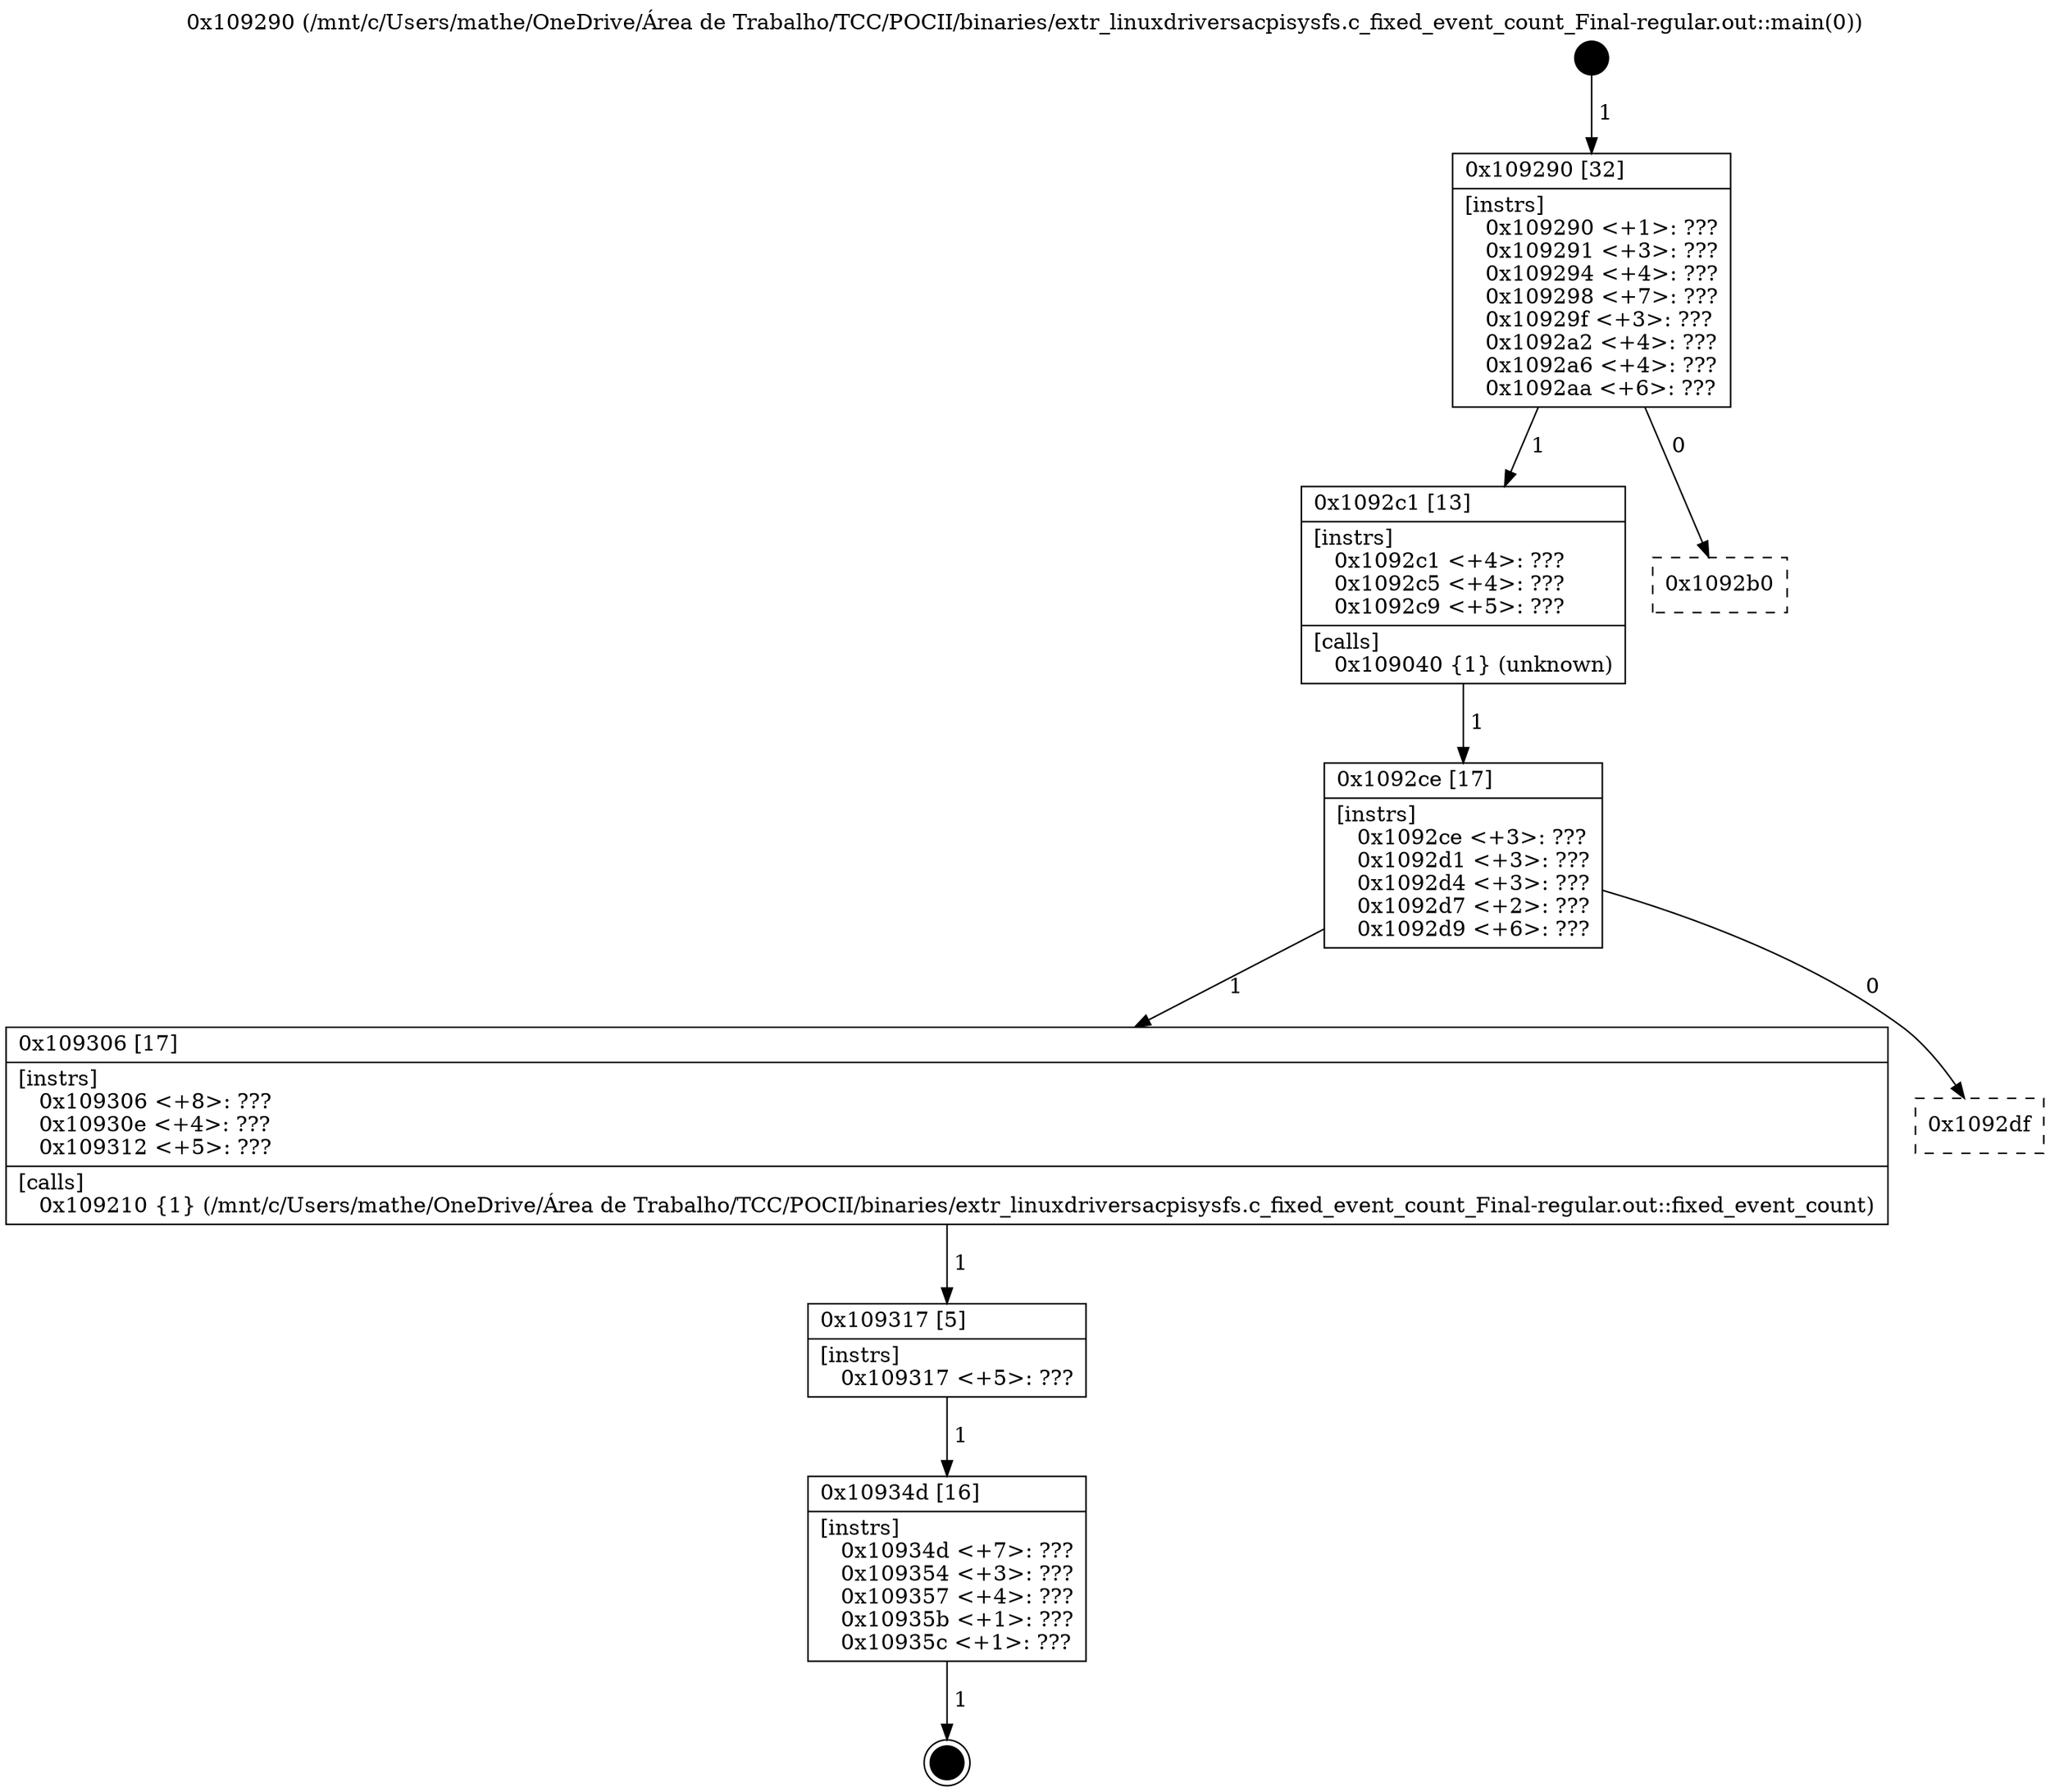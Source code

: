 digraph "0x109290" {
  label = "0x109290 (/mnt/c/Users/mathe/OneDrive/Área de Trabalho/TCC/POCII/binaries/extr_linuxdriversacpisysfs.c_fixed_event_count_Final-regular.out::main(0))"
  labelloc = "t"
  node[shape=record]

  Entry [label="",width=0.3,height=0.3,shape=circle,fillcolor=black,style=filled]
  "0x109290" [label="{
     0x109290 [32]\l
     | [instrs]\l
     &nbsp;&nbsp;0x109290 \<+1\>: ???\l
     &nbsp;&nbsp;0x109291 \<+3\>: ???\l
     &nbsp;&nbsp;0x109294 \<+4\>: ???\l
     &nbsp;&nbsp;0x109298 \<+7\>: ???\l
     &nbsp;&nbsp;0x10929f \<+3\>: ???\l
     &nbsp;&nbsp;0x1092a2 \<+4\>: ???\l
     &nbsp;&nbsp;0x1092a6 \<+4\>: ???\l
     &nbsp;&nbsp;0x1092aa \<+6\>: ???\l
  }"]
  "0x1092c1" [label="{
     0x1092c1 [13]\l
     | [instrs]\l
     &nbsp;&nbsp;0x1092c1 \<+4\>: ???\l
     &nbsp;&nbsp;0x1092c5 \<+4\>: ???\l
     &nbsp;&nbsp;0x1092c9 \<+5\>: ???\l
     | [calls]\l
     &nbsp;&nbsp;0x109040 \{1\} (unknown)\l
  }"]
  "0x1092b0" [label="{
     0x1092b0\l
  }", style=dashed]
  "0x1092ce" [label="{
     0x1092ce [17]\l
     | [instrs]\l
     &nbsp;&nbsp;0x1092ce \<+3\>: ???\l
     &nbsp;&nbsp;0x1092d1 \<+3\>: ???\l
     &nbsp;&nbsp;0x1092d4 \<+3\>: ???\l
     &nbsp;&nbsp;0x1092d7 \<+2\>: ???\l
     &nbsp;&nbsp;0x1092d9 \<+6\>: ???\l
  }"]
  "0x109306" [label="{
     0x109306 [17]\l
     | [instrs]\l
     &nbsp;&nbsp;0x109306 \<+8\>: ???\l
     &nbsp;&nbsp;0x10930e \<+4\>: ???\l
     &nbsp;&nbsp;0x109312 \<+5\>: ???\l
     | [calls]\l
     &nbsp;&nbsp;0x109210 \{1\} (/mnt/c/Users/mathe/OneDrive/Área de Trabalho/TCC/POCII/binaries/extr_linuxdriversacpisysfs.c_fixed_event_count_Final-regular.out::fixed_event_count)\l
  }"]
  "0x1092df" [label="{
     0x1092df\l
  }", style=dashed]
  "0x109317" [label="{
     0x109317 [5]\l
     | [instrs]\l
     &nbsp;&nbsp;0x109317 \<+5\>: ???\l
  }"]
  "0x10934d" [label="{
     0x10934d [16]\l
     | [instrs]\l
     &nbsp;&nbsp;0x10934d \<+7\>: ???\l
     &nbsp;&nbsp;0x109354 \<+3\>: ???\l
     &nbsp;&nbsp;0x109357 \<+4\>: ???\l
     &nbsp;&nbsp;0x10935b \<+1\>: ???\l
     &nbsp;&nbsp;0x10935c \<+1\>: ???\l
  }"]
  Exit [label="",width=0.3,height=0.3,shape=circle,fillcolor=black,style=filled,peripheries=2]
  Entry -> "0x109290" [label=" 1"]
  "0x109290" -> "0x1092c1" [label=" 1"]
  "0x109290" -> "0x1092b0" [label=" 0"]
  "0x1092c1" -> "0x1092ce" [label=" 1"]
  "0x1092ce" -> "0x109306" [label=" 1"]
  "0x1092ce" -> "0x1092df" [label=" 0"]
  "0x109306" -> "0x109317" [label=" 1"]
  "0x109317" -> "0x10934d" [label=" 1"]
  "0x10934d" -> Exit [label=" 1"]
}
